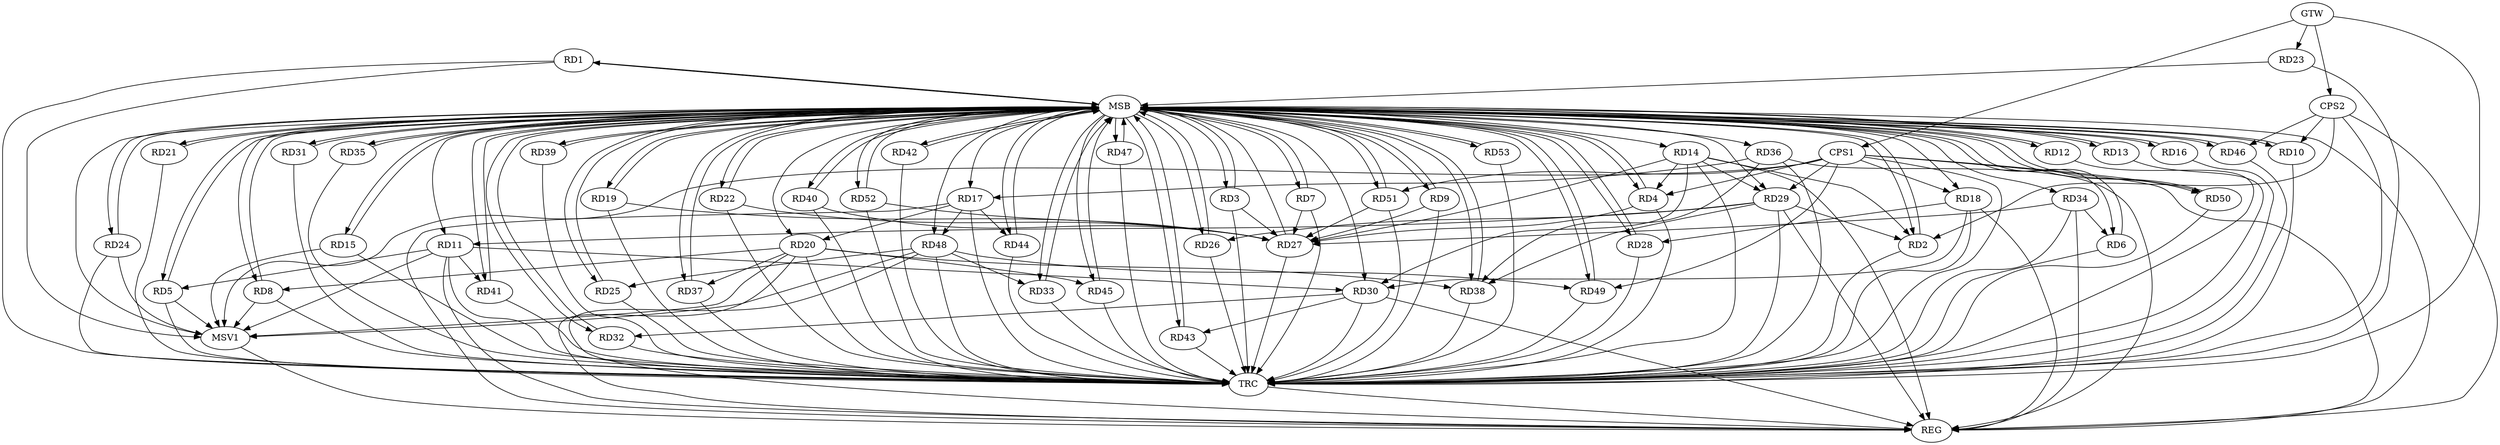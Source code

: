 strict digraph G {
  RD1 [ label="RD1" ];
  RD2 [ label="RD2" ];
  RD3 [ label="RD3" ];
  RD4 [ label="RD4" ];
  RD5 [ label="RD5" ];
  RD6 [ label="RD6" ];
  RD7 [ label="RD7" ];
  RD8 [ label="RD8" ];
  RD9 [ label="RD9" ];
  RD10 [ label="RD10" ];
  RD11 [ label="RD11" ];
  RD12 [ label="RD12" ];
  RD13 [ label="RD13" ];
  RD14 [ label="RD14" ];
  RD15 [ label="RD15" ];
  RD16 [ label="RD16" ];
  RD17 [ label="RD17" ];
  RD18 [ label="RD18" ];
  RD19 [ label="RD19" ];
  RD20 [ label="RD20" ];
  RD21 [ label="RD21" ];
  RD22 [ label="RD22" ];
  RD23 [ label="RD23" ];
  RD24 [ label="RD24" ];
  RD25 [ label="RD25" ];
  RD26 [ label="RD26" ];
  RD27 [ label="RD27" ];
  RD28 [ label="RD28" ];
  RD29 [ label="RD29" ];
  RD30 [ label="RD30" ];
  RD31 [ label="RD31" ];
  RD32 [ label="RD32" ];
  RD33 [ label="RD33" ];
  RD34 [ label="RD34" ];
  RD35 [ label="RD35" ];
  RD36 [ label="RD36" ];
  RD37 [ label="RD37" ];
  RD38 [ label="RD38" ];
  RD39 [ label="RD39" ];
  RD40 [ label="RD40" ];
  RD41 [ label="RD41" ];
  RD42 [ label="RD42" ];
  RD43 [ label="RD43" ];
  RD44 [ label="RD44" ];
  RD45 [ label="RD45" ];
  RD46 [ label="RD46" ];
  RD47 [ label="RD47" ];
  RD48 [ label="RD48" ];
  RD49 [ label="RD49" ];
  RD50 [ label="RD50" ];
  RD51 [ label="RD51" ];
  RD52 [ label="RD52" ];
  RD53 [ label="RD53" ];
  CPS1 [ label="CPS1" ];
  CPS2 [ label="CPS2" ];
  GTW [ label="GTW" ];
  REG [ label="REG" ];
  MSB [ label="MSB" ];
  TRC [ label="TRC" ];
  MSV1 [ label="MSV1" ];
  RD14 -> RD2;
  RD29 -> RD2;
  RD14 -> RD4;
  RD11 -> RD5;
  RD34 -> RD6;
  RD20 -> RD8;
  RD29 -> RD11;
  RD11 -> RD30;
  RD11 -> RD41;
  RD14 -> RD29;
  RD14 -> RD30;
  RD17 -> RD20;
  RD36 -> RD17;
  RD17 -> RD44;
  RD17 -> RD48;
  RD18 -> RD28;
  RD18 -> RD30;
  RD20 -> RD37;
  RD20 -> RD38;
  RD20 -> RD45;
  RD48 -> RD25;
  RD29 -> RD26;
  RD29 -> RD38;
  RD30 -> RD32;
  RD30 -> RD43;
  RD48 -> RD33;
  RD36 -> RD38;
  RD48 -> RD49;
  CPS1 -> RD29;
  CPS1 -> RD4;
  CPS1 -> RD49;
  CPS1 -> RD51;
  CPS1 -> RD18;
  CPS1 -> RD50;
  CPS2 -> RD2;
  CPS2 -> RD10;
  CPS2 -> RD46;
  GTW -> RD23;
  GTW -> CPS1;
  GTW -> CPS2;
  RD11 -> REG;
  RD14 -> REG;
  RD17 -> REG;
  RD18 -> REG;
  RD20 -> REG;
  RD29 -> REG;
  RD30 -> REG;
  RD34 -> REG;
  RD36 -> REG;
  RD48 -> REG;
  CPS1 -> REG;
  CPS2 -> REG;
  RD1 -> MSB;
  MSB -> RD8;
  MSB -> RD32;
  MSB -> RD33;
  MSB -> RD44;
  MSB -> RD52;
  MSB -> REG;
  RD2 -> MSB;
  MSB -> RD45;
  RD3 -> MSB;
  MSB -> RD2;
  MSB -> RD25;
  MSB -> RD41;
  RD4 -> MSB;
  MSB -> RD29;
  MSB -> RD36;
  RD5 -> MSB;
  MSB -> RD1;
  MSB -> RD20;
  MSB -> RD26;
  MSB -> RD31;
  MSB -> RD50;
  RD6 -> MSB;
  MSB -> RD10;
  MSB -> RD13;
  MSB -> RD18;
  MSB -> RD28;
  MSB -> RD35;
  MSB -> RD42;
  RD7 -> MSB;
  MSB -> RD17;
  RD8 -> MSB;
  RD9 -> MSB;
  MSB -> RD19;
  MSB -> RD53;
  RD10 -> MSB;
  MSB -> RD9;
  MSB -> RD30;
  MSB -> RD38;
  RD12 -> MSB;
  MSB -> RD37;
  RD13 -> MSB;
  MSB -> RD11;
  MSB -> RD40;
  RD15 -> MSB;
  MSB -> RD5;
  RD16 -> MSB;
  MSB -> RD6;
  MSB -> RD34;
  MSB -> RD47;
  MSB -> RD48;
  MSB -> RD51;
  RD19 -> MSB;
  MSB -> RD22;
  RD21 -> MSB;
  MSB -> RD16;
  MSB -> RD49;
  RD22 -> MSB;
  MSB -> RD4;
  RD23 -> MSB;
  RD24 -> MSB;
  MSB -> RD3;
  MSB -> RD7;
  RD25 -> MSB;
  MSB -> RD43;
  RD26 -> MSB;
  RD27 -> MSB;
  MSB -> RD21;
  RD28 -> MSB;
  RD31 -> MSB;
  RD32 -> MSB;
  MSB -> RD15;
  RD33 -> MSB;
  RD35 -> MSB;
  RD37 -> MSB;
  MSB -> RD24;
  RD38 -> MSB;
  RD39 -> MSB;
  RD40 -> MSB;
  MSB -> RD14;
  RD41 -> MSB;
  RD42 -> MSB;
  RD43 -> MSB;
  MSB -> RD39;
  RD44 -> MSB;
  MSB -> RD46;
  RD45 -> MSB;
  RD46 -> MSB;
  RD47 -> MSB;
  MSB -> RD12;
  RD49 -> MSB;
  RD50 -> MSB;
  RD51 -> MSB;
  RD52 -> MSB;
  RD53 -> MSB;
  RD1 -> TRC;
  RD2 -> TRC;
  RD3 -> TRC;
  RD4 -> TRC;
  RD5 -> TRC;
  RD6 -> TRC;
  RD7 -> TRC;
  RD8 -> TRC;
  RD9 -> TRC;
  RD10 -> TRC;
  RD11 -> TRC;
  RD12 -> TRC;
  RD13 -> TRC;
  RD14 -> TRC;
  RD15 -> TRC;
  RD16 -> TRC;
  RD17 -> TRC;
  RD18 -> TRC;
  RD19 -> TRC;
  RD20 -> TRC;
  RD21 -> TRC;
  RD22 -> TRC;
  RD23 -> TRC;
  RD24 -> TRC;
  RD25 -> TRC;
  RD26 -> TRC;
  RD27 -> TRC;
  RD28 -> TRC;
  RD29 -> TRC;
  RD30 -> TRC;
  RD31 -> TRC;
  RD32 -> TRC;
  RD33 -> TRC;
  RD34 -> TRC;
  RD35 -> TRC;
  RD36 -> TRC;
  RD37 -> TRC;
  RD38 -> TRC;
  RD39 -> TRC;
  RD40 -> TRC;
  RD41 -> TRC;
  RD42 -> TRC;
  RD43 -> TRC;
  RD44 -> TRC;
  RD45 -> TRC;
  RD46 -> TRC;
  RD47 -> TRC;
  RD48 -> TRC;
  RD49 -> TRC;
  RD50 -> TRC;
  RD51 -> TRC;
  RD52 -> TRC;
  RD53 -> TRC;
  CPS1 -> TRC;
  CPS2 -> TRC;
  GTW -> TRC;
  TRC -> REG;
  RD19 -> RD27;
  RD9 -> RD27;
  RD4 -> RD27;
  RD40 -> RD27;
  RD52 -> RD27;
  RD51 -> RD27;
  RD22 -> RD27;
  RD14 -> RD27;
  RD7 -> RD27;
  RD34 -> RD27;
  RD3 -> RD27;
  RD11 -> MSV1;
  RD20 -> MSV1;
  RD48 -> MSV1;
  CPS1 -> MSV1;
  MSB -> MSV1;
  RD24 -> MSV1;
  RD5 -> MSV1;
  RD1 -> MSV1;
  RD8 -> MSV1;
  RD15 -> MSV1;
  MSV1 -> REG;
}
